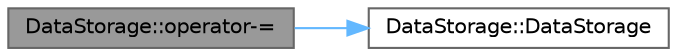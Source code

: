 digraph "DataStorage::operator-="
{
 // LATEX_PDF_SIZE
  bgcolor="transparent";
  edge [fontname=Helvetica,fontsize=10,labelfontname=Helvetica,labelfontsize=10];
  node [fontname=Helvetica,fontsize=10,shape=box,height=0.2,width=0.4];
  rankdir="LR";
  Node1 [id="Node000001",label="DataStorage::operator-=",height=0.2,width=0.4,color="gray40", fillcolor="grey60", style="filled", fontcolor="black",tooltip="Оператор освобождения пространства в хранилище."];
  Node1 -> Node2 [id="edge1_Node000001_Node000002",color="steelblue1",style="solid",tooltip=" "];
  Node2 [id="Node000002",label="DataStorage::DataStorage",height=0.2,width=0.4,color="grey40", fillcolor="white", style="filled",URL="$class_data_storage.html#a4297941d93bfe90bb6be1fea50e55680",tooltip="Конструктор класса DataStorage."];
}
